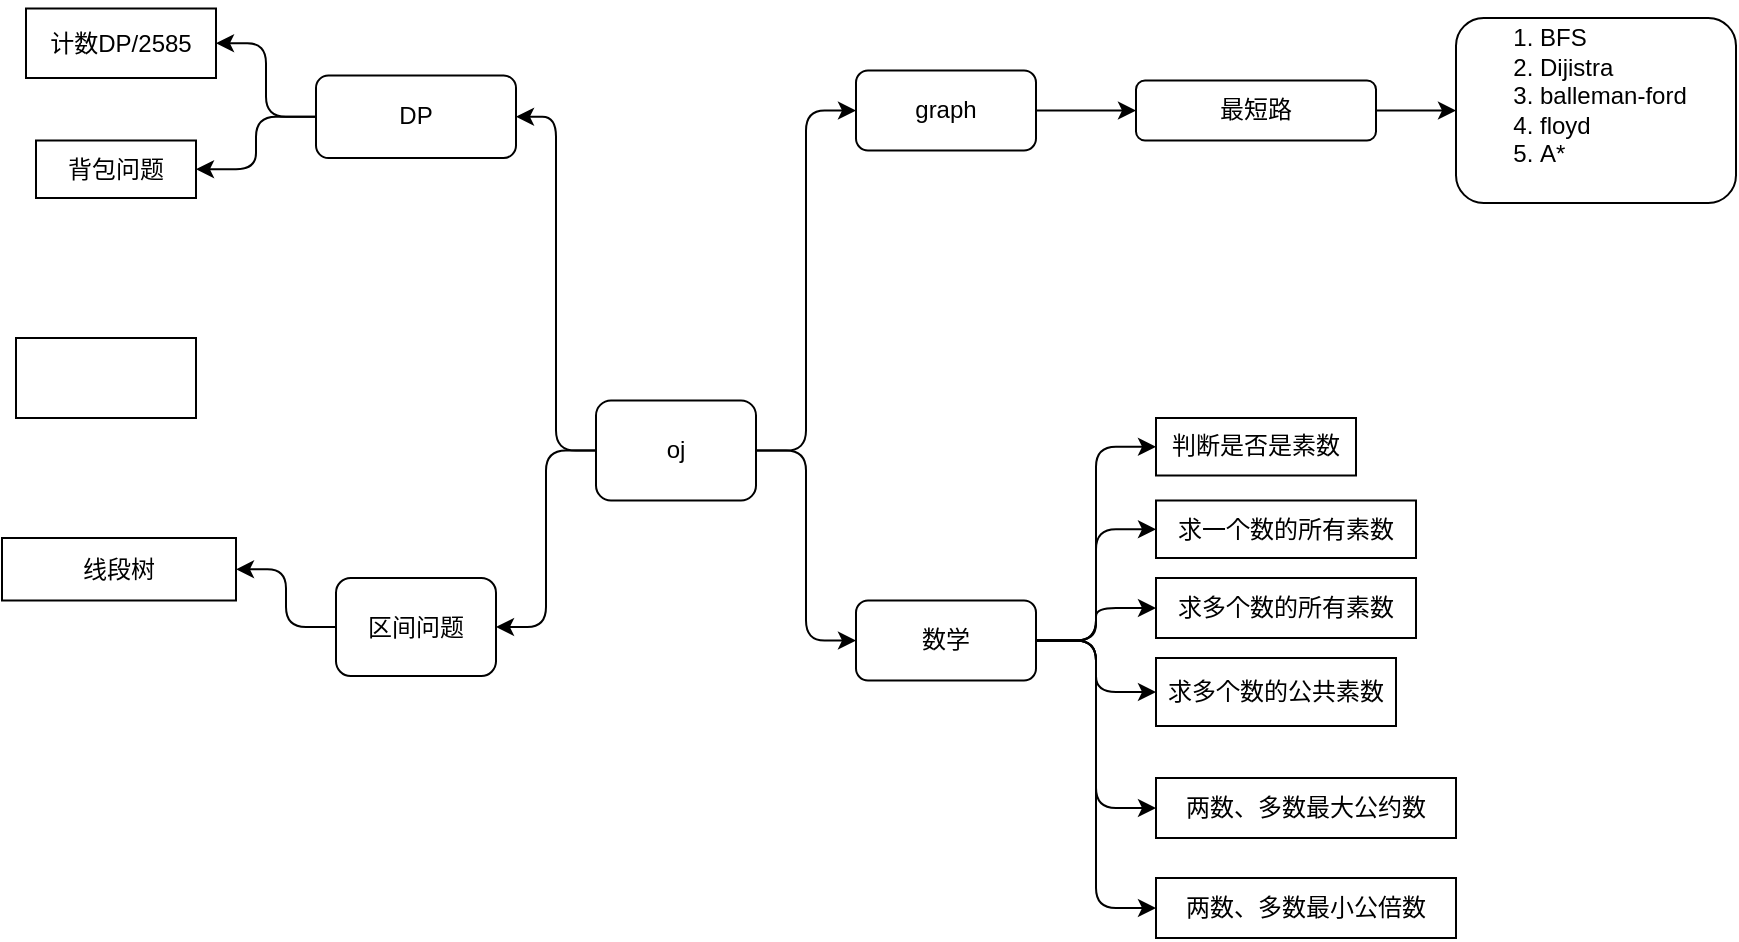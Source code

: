 <mxfile version="21.0.6" type="github">
  <diagram name="第 1 页" id="c0f3yW9Gil210HKwcmj0">
    <mxGraphModel dx="1306" dy="771" grid="1" gridSize="10" guides="1" tooltips="1" connect="1" arrows="1" fold="1" page="1" pageScale="1" pageWidth="2339" pageHeight="3300" math="0" shadow="0">
      <root>
        <mxCell id="0" />
        <mxCell id="1" parent="0" />
        <mxCell id="R-X1Kzi6aorfEDV6HySt-5" style="edgeStyle=orthogonalEdgeStyle;rounded=1;orthogonalLoop=1;jettySize=auto;html=1;exitX=1;exitY=0.5;exitDx=0;exitDy=0;entryX=0;entryY=0.5;entryDx=0;entryDy=0;" parent="1" source="R-X1Kzi6aorfEDV6HySt-1" target="R-X1Kzi6aorfEDV6HySt-4" edge="1">
          <mxGeometry relative="1" as="geometry" />
        </mxCell>
        <mxCell id="3fjGZQysSv-eZ1hzzoia-2" style="edgeStyle=orthogonalEdgeStyle;rounded=1;orthogonalLoop=1;jettySize=auto;html=1;exitX=1;exitY=0.5;exitDx=0;exitDy=0;entryX=0;entryY=0.5;entryDx=0;entryDy=0;" parent="1" source="R-X1Kzi6aorfEDV6HySt-1" target="3fjGZQysSv-eZ1hzzoia-1" edge="1">
          <mxGeometry relative="1" as="geometry" />
        </mxCell>
        <mxCell id="Xv7DBx726RWobwCdAjJy-3" style="edgeStyle=orthogonalEdgeStyle;rounded=1;orthogonalLoop=1;jettySize=auto;html=1;exitX=0;exitY=0.5;exitDx=0;exitDy=0;entryX=1;entryY=0.5;entryDx=0;entryDy=0;" parent="1" source="R-X1Kzi6aorfEDV6HySt-1" target="Xv7DBx726RWobwCdAjJy-1" edge="1">
          <mxGeometry relative="1" as="geometry" />
        </mxCell>
        <mxCell id="nt6Zr_V4z6T5L9FxD4BE-2" style="edgeStyle=orthogonalEdgeStyle;rounded=1;orthogonalLoop=1;jettySize=auto;html=1;exitX=0;exitY=0.5;exitDx=0;exitDy=0;entryX=1;entryY=0.5;entryDx=0;entryDy=0;" parent="1" source="R-X1Kzi6aorfEDV6HySt-1" target="nt6Zr_V4z6T5L9FxD4BE-1" edge="1">
          <mxGeometry relative="1" as="geometry" />
        </mxCell>
        <mxCell id="R-X1Kzi6aorfEDV6HySt-1" value="oj" style="rounded=1;whiteSpace=wrap;html=1;" parent="1" vertex="1">
          <mxGeometry x="460" y="621.25" width="80" height="50" as="geometry" />
        </mxCell>
        <mxCell id="R-X1Kzi6aorfEDV6HySt-9" style="edgeStyle=orthogonalEdgeStyle;rounded=1;orthogonalLoop=1;jettySize=auto;html=1;exitX=1;exitY=0.5;exitDx=0;exitDy=0;entryX=0;entryY=0.5;entryDx=0;entryDy=0;" parent="1" source="R-X1Kzi6aorfEDV6HySt-4" target="R-X1Kzi6aorfEDV6HySt-8" edge="1">
          <mxGeometry relative="1" as="geometry" />
        </mxCell>
        <mxCell id="R-X1Kzi6aorfEDV6HySt-4" value="graph" style="rounded=1;whiteSpace=wrap;html=1;" parent="1" vertex="1">
          <mxGeometry x="590" y="456.25" width="90" height="40" as="geometry" />
        </mxCell>
        <mxCell id="R-X1Kzi6aorfEDV6HySt-13" style="edgeStyle=orthogonalEdgeStyle;rounded=1;orthogonalLoop=1;jettySize=auto;html=1;exitX=1;exitY=0.5;exitDx=0;exitDy=0;" parent="1" source="R-X1Kzi6aorfEDV6HySt-8" target="R-X1Kzi6aorfEDV6HySt-12" edge="1">
          <mxGeometry relative="1" as="geometry" />
        </mxCell>
        <mxCell id="R-X1Kzi6aorfEDV6HySt-8" value="最短路" style="rounded=1;whiteSpace=wrap;html=1;" parent="1" vertex="1">
          <mxGeometry x="730" y="461.25" width="120" height="30" as="geometry" />
        </mxCell>
        <mxCell id="R-X1Kzi6aorfEDV6HySt-12" value="&lt;ol&gt;&lt;li&gt;BFS&lt;/li&gt;&lt;li&gt;Dijistra&lt;/li&gt;&lt;li&gt;balleman-ford&lt;/li&gt;&lt;li&gt;floyd&lt;/li&gt;&lt;li&gt;A*&lt;/li&gt;&lt;/ol&gt;&lt;div&gt;&lt;br&gt;&lt;/div&gt;" style="rounded=1;whiteSpace=wrap;html=1;align=left;" parent="1" vertex="1">
          <mxGeometry x="890" y="430" width="140" height="92.5" as="geometry" />
        </mxCell>
        <mxCell id="3fjGZQysSv-eZ1hzzoia-4" style="edgeStyle=orthogonalEdgeStyle;rounded=1;orthogonalLoop=1;jettySize=auto;html=1;exitX=1;exitY=0.5;exitDx=0;exitDy=0;entryX=0;entryY=0.5;entryDx=0;entryDy=0;" parent="1" source="3fjGZQysSv-eZ1hzzoia-1" target="3fjGZQysSv-eZ1hzzoia-3" edge="1">
          <mxGeometry relative="1" as="geometry" />
        </mxCell>
        <mxCell id="3fjGZQysSv-eZ1hzzoia-8" style="edgeStyle=orthogonalEdgeStyle;rounded=1;orthogonalLoop=1;jettySize=auto;html=1;exitX=1;exitY=0.5;exitDx=0;exitDy=0;entryX=0;entryY=0.5;entryDx=0;entryDy=0;" parent="1" source="3fjGZQysSv-eZ1hzzoia-1" target="3fjGZQysSv-eZ1hzzoia-7" edge="1">
          <mxGeometry relative="1" as="geometry" />
        </mxCell>
        <mxCell id="3fjGZQysSv-eZ1hzzoia-11" style="edgeStyle=orthogonalEdgeStyle;rounded=1;orthogonalLoop=1;jettySize=auto;html=1;exitX=1;exitY=0.5;exitDx=0;exitDy=0;entryX=0;entryY=0.5;entryDx=0;entryDy=0;" parent="1" source="3fjGZQysSv-eZ1hzzoia-1" target="3fjGZQysSv-eZ1hzzoia-10" edge="1">
          <mxGeometry relative="1" as="geometry" />
        </mxCell>
        <mxCell id="3fjGZQysSv-eZ1hzzoia-13" style="edgeStyle=orthogonalEdgeStyle;rounded=1;orthogonalLoop=1;jettySize=auto;html=1;entryX=0;entryY=0.5;entryDx=0;entryDy=0;" parent="1" source="3fjGZQysSv-eZ1hzzoia-1" target="3fjGZQysSv-eZ1hzzoia-12" edge="1">
          <mxGeometry relative="1" as="geometry" />
        </mxCell>
        <mxCell id="3fjGZQysSv-eZ1hzzoia-17" style="edgeStyle=orthogonalEdgeStyle;rounded=1;orthogonalLoop=1;jettySize=auto;html=1;exitX=1;exitY=0.5;exitDx=0;exitDy=0;entryX=0;entryY=0.5;entryDx=0;entryDy=0;" parent="1" source="3fjGZQysSv-eZ1hzzoia-1" target="3fjGZQysSv-eZ1hzzoia-16" edge="1">
          <mxGeometry relative="1" as="geometry" />
        </mxCell>
        <mxCell id="3fjGZQysSv-eZ1hzzoia-19" style="edgeStyle=orthogonalEdgeStyle;rounded=1;orthogonalLoop=1;jettySize=auto;html=1;exitX=1;exitY=0.5;exitDx=0;exitDy=0;entryX=0;entryY=0.5;entryDx=0;entryDy=0;" parent="1" source="3fjGZQysSv-eZ1hzzoia-1" target="3fjGZQysSv-eZ1hzzoia-18" edge="1">
          <mxGeometry relative="1" as="geometry" />
        </mxCell>
        <mxCell id="3fjGZQysSv-eZ1hzzoia-1" value="数学" style="rounded=1;whiteSpace=wrap;html=1;" parent="1" vertex="1">
          <mxGeometry x="590" y="721.25" width="90" height="40" as="geometry" />
        </mxCell>
        <mxCell id="3fjGZQysSv-eZ1hzzoia-3" value="判断是否是素数" style="rounded=0;whiteSpace=wrap;html=1;" parent="1" vertex="1">
          <mxGeometry x="740" y="630" width="100" height="28.75" as="geometry" />
        </mxCell>
        <mxCell id="3fjGZQysSv-eZ1hzzoia-7" value="两数、多数最大公约数" style="rounded=0;whiteSpace=wrap;html=1;" parent="1" vertex="1">
          <mxGeometry x="740" y="810" width="150" height="30" as="geometry" />
        </mxCell>
        <mxCell id="3fjGZQysSv-eZ1hzzoia-10" value="两数、多数最小公倍数" style="rounded=0;whiteSpace=wrap;html=1;" parent="1" vertex="1">
          <mxGeometry x="740" y="860" width="150" height="30" as="geometry" />
        </mxCell>
        <mxCell id="3fjGZQysSv-eZ1hzzoia-12" value="求一个数的所有素数" style="rounded=0;whiteSpace=wrap;html=1;" parent="1" vertex="1">
          <mxGeometry x="740" y="671.25" width="130" height="28.75" as="geometry" />
        </mxCell>
        <mxCell id="3fjGZQysSv-eZ1hzzoia-16" value="求多个数的所有素数" style="rounded=0;whiteSpace=wrap;html=1;" parent="1" vertex="1">
          <mxGeometry x="740" y="710" width="130" height="30" as="geometry" />
        </mxCell>
        <mxCell id="3fjGZQysSv-eZ1hzzoia-18" value="求多个数的公共素数" style="rounded=0;whiteSpace=wrap;html=1;" parent="1" vertex="1">
          <mxGeometry x="740" y="750" width="120" height="34" as="geometry" />
        </mxCell>
        <mxCell id="Xv7DBx726RWobwCdAjJy-5" style="edgeStyle=orthogonalEdgeStyle;rounded=1;orthogonalLoop=1;jettySize=auto;html=1;exitX=0;exitY=0.5;exitDx=0;exitDy=0;entryX=1;entryY=0.5;entryDx=0;entryDy=0;" parent="1" source="Xv7DBx726RWobwCdAjJy-1" target="Xv7DBx726RWobwCdAjJy-4" edge="1">
          <mxGeometry relative="1" as="geometry" />
        </mxCell>
        <mxCell id="Xv7DBx726RWobwCdAjJy-8" style="edgeStyle=orthogonalEdgeStyle;rounded=1;orthogonalLoop=1;jettySize=auto;html=1;exitX=0;exitY=0.5;exitDx=0;exitDy=0;entryX=1;entryY=0.5;entryDx=0;entryDy=0;" parent="1" source="Xv7DBx726RWobwCdAjJy-1" target="Xv7DBx726RWobwCdAjJy-6" edge="1">
          <mxGeometry relative="1" as="geometry" />
        </mxCell>
        <mxCell id="Xv7DBx726RWobwCdAjJy-1" value="DP" style="rounded=1;whiteSpace=wrap;html=1;" parent="1" vertex="1">
          <mxGeometry x="320" y="458.75" width="100" height="41.25" as="geometry" />
        </mxCell>
        <mxCell id="Xv7DBx726RWobwCdAjJy-4" value="计数DP/2585" style="rounded=0;whiteSpace=wrap;html=1;" parent="1" vertex="1">
          <mxGeometry x="175" y="425.25" width="95" height="34.75" as="geometry" />
        </mxCell>
        <mxCell id="Xv7DBx726RWobwCdAjJy-6" value="背包问题" style="rounded=0;whiteSpace=wrap;html=1;" parent="1" vertex="1">
          <mxGeometry x="180" y="491.25" width="80" height="28.75" as="geometry" />
        </mxCell>
        <mxCell id="4DcOTyK1AXmUQ5a3hMAk-1" style="edgeStyle=orthogonalEdgeStyle;rounded=1;orthogonalLoop=1;jettySize=auto;html=1;exitX=0;exitY=0.5;exitDx=0;exitDy=0;" edge="1" parent="1" source="nt6Zr_V4z6T5L9FxD4BE-1" target="nt6Zr_V4z6T5L9FxD4BE-3">
          <mxGeometry relative="1" as="geometry" />
        </mxCell>
        <mxCell id="nt6Zr_V4z6T5L9FxD4BE-1" value="区间问题" style="rounded=1;whiteSpace=wrap;html=1;" parent="1" vertex="1">
          <mxGeometry x="330" y="710" width="80" height="49" as="geometry" />
        </mxCell>
        <mxCell id="nt6Zr_V4z6T5L9FxD4BE-3" value="线段树" style="rounded=0;whiteSpace=wrap;html=1;" parent="1" vertex="1">
          <mxGeometry x="163" y="690" width="117" height="31.25" as="geometry" />
        </mxCell>
        <mxCell id="nt6Zr_V4z6T5L9FxD4BE-4" value="" style="rounded=0;whiteSpace=wrap;html=1;" parent="1" vertex="1">
          <mxGeometry x="170" y="590" width="90" height="40" as="geometry" />
        </mxCell>
      </root>
    </mxGraphModel>
  </diagram>
</mxfile>
